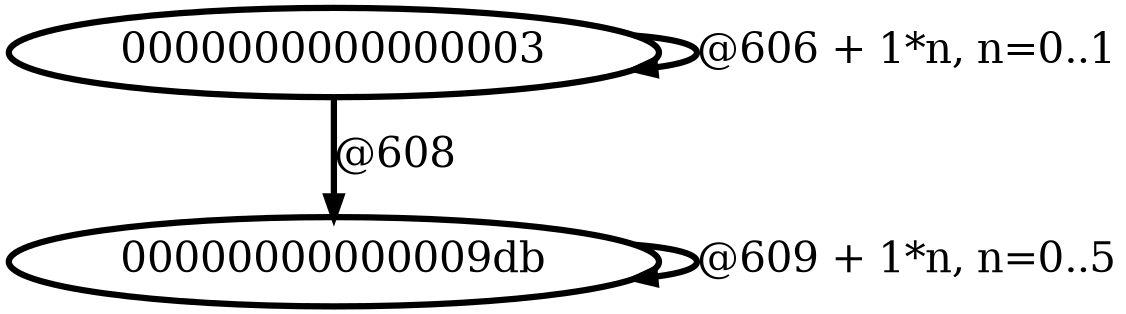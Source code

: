 digraph G {
        node [style=rounded, penwidth=3, fontsize=20, shape=oval];
        "0000000000000003" -> "0000000000000003" [label="@606 + 1*n, n=0..1", color=black,arrowsize=1,style=bold,penwidth=3,fontsize=20];
"0000000000000003" -> "00000000000009db" [label="@608", color=black,arrowsize=1,style=bold,penwidth=3,fontsize=20];
"00000000000009db" -> "00000000000009db" [label="@609 + 1*n, n=0..5", color=black,arrowsize=1,style=bold,penwidth=3,fontsize=20];
}
